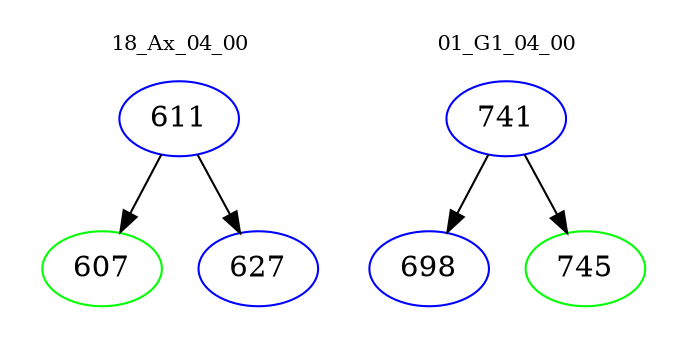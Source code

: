 digraph{
subgraph cluster_0 {
color = white
label = "18_Ax_04_00";
fontsize=10;
T0_611 [label="611", color="blue"]
T0_611 -> T0_607 [color="black"]
T0_607 [label="607", color="green"]
T0_611 -> T0_627 [color="black"]
T0_627 [label="627", color="blue"]
}
subgraph cluster_1 {
color = white
label = "01_G1_04_00";
fontsize=10;
T1_741 [label="741", color="blue"]
T1_741 -> T1_698 [color="black"]
T1_698 [label="698", color="blue"]
T1_741 -> T1_745 [color="black"]
T1_745 [label="745", color="green"]
}
}
